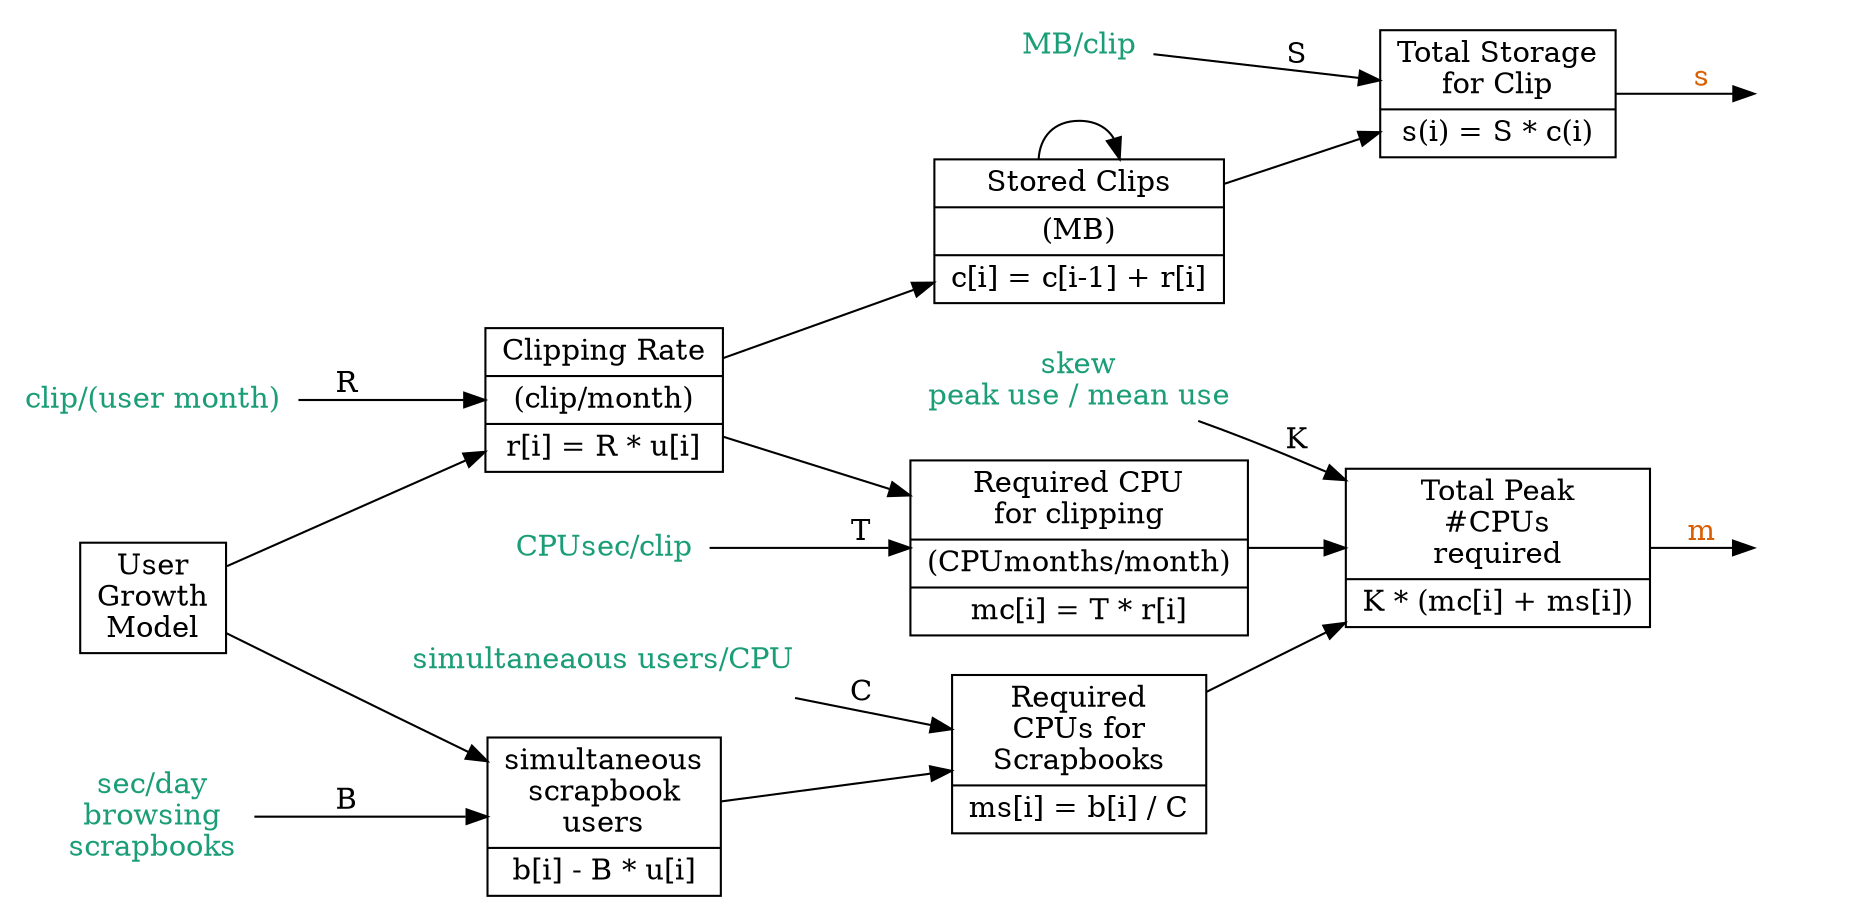 digraph G {

        rankdir=LR

        {
        node[shape=plaintext, fontcolor="/dark23/1"]
        
        R  [label="clip/(user month)"]
        S  [label="MB/clip"]
        T  [label="CPUsec/clip"]
        B  [label="sec/day\nbrowsing\nscrapbooks"]
        C  [label="simultaneaous users/CPU"]
        K  [label="skew\npeak use / mean use"]
        }

        node[shape=record]

        u  [label="User\nGrowth\nModel"]
        r  [label="Clipping Rate|(clip/month)|r[i] = R * u[i]"]
        c  [label="Stored Clips|(MB)|c[i] = c[i-1] + r[i]"]
        s  [label="Total Storage\nfor Clip|s(i) = S * c(i)"]
        mc [label="Required CPU\nfor clipping|(CPUmonths/month)|mc[i] = T * r[i]"]
        b  [label="simultaneous\nscrapbook\nusers|b[i] - B * u[i]"]
        ms [label="Required\nCPUs for\nScrapbooks|ms[i] = b[i] / C"]
        m  [label="Total Peak\n#CPUs\nrequired|K * (mc[i] + ms[i])"]

        u -> r 
        R -> r [label=R]

        r -> c  
        c -> c 

        c -> s 
        S -> s [label=S]

        r -> mc
        T -> mc [label=T]

        u -> b 
        B -> b [label=B]

        b -> ms
        C -> ms [label=C]

        mc -> m
        ms -> m
        K  -> m [label=K]

        node[shape=plaintext, label=""]
        edge[fontcolor="/dark23/2"]
        s -> " s" [label=s]
        m -> " m" [label=m]

}